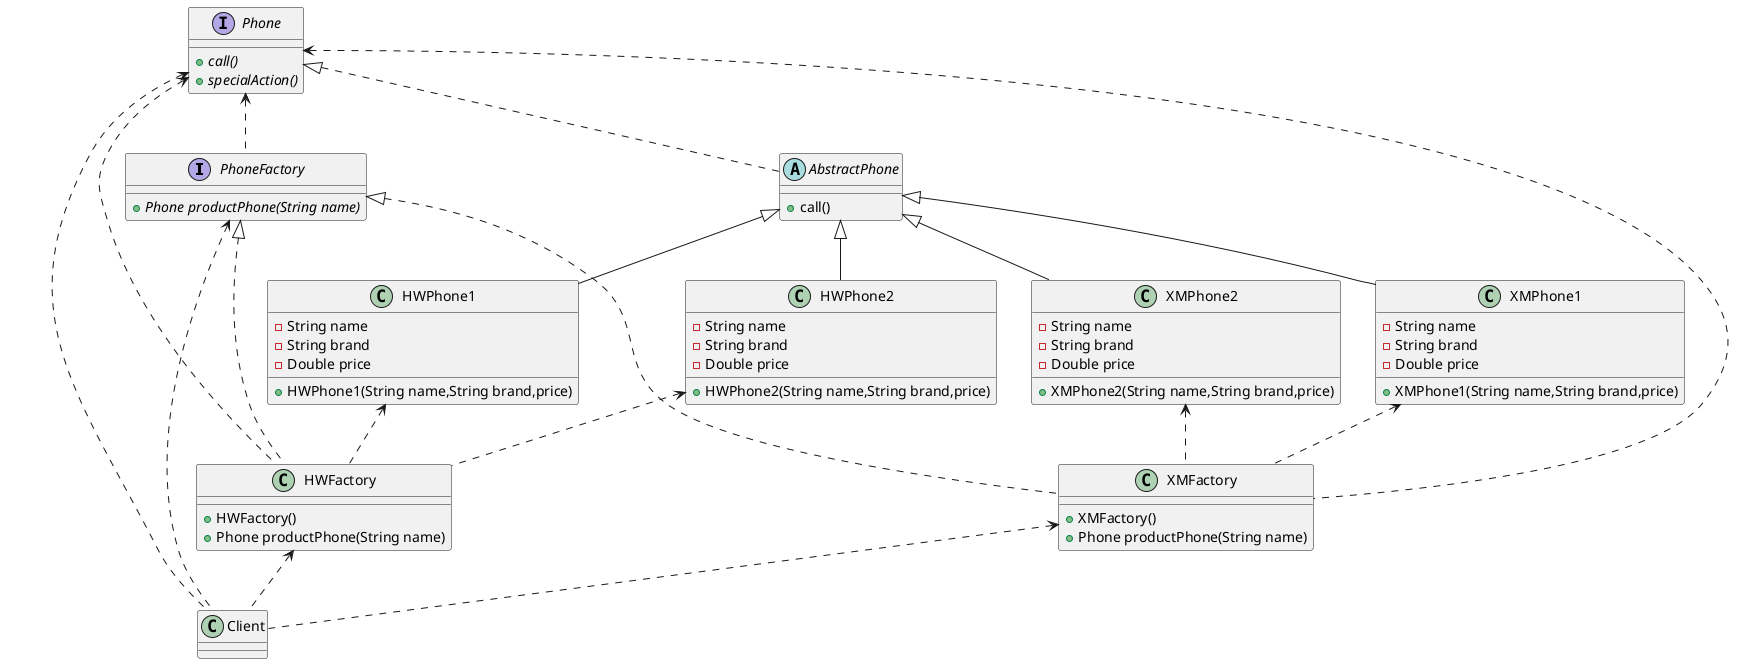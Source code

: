 @startuml

interface PhoneFactory{
    {abstract} {method} + Phone productPhone(String name)
}
interface Phone{
     {abstract} {method} + call()
     {abstract} {method} + specialAction()
}

abstract class AbstractPhone{
     {method} + call()
}
class HWPhone1{
    {field} - String name
    {field} - String brand
    {field} - Double price
    {method} + HWPhone1(String name,String brand,price)
}
class HWPhone2{
    {field} - String name
    {field} - String brand
    {field} - Double price
    {method} + HWPhone2(String name,String brand,price)
}
class XMPhone1{
    {field} - String name
    {field} - String brand
    {field} - Double price
    {method} + XMPhone1(String name,String brand,price)
}
class XMPhone2{
    {field} - String name
    {field} - String brand
    {field} - Double price
    {method} + XMPhone2(String name,String brand,price)
}

class HWFactory{
    {method} + HWFactory()
    {method} + Phone productPhone(String name)
}
class XMFactory{
    {method} + XMFactory()
    {method} + Phone productPhone(String name)
}

class Client

PhoneFactory <|.. HWFactory
PhoneFactory <|.. XMFactory
Phone <.. PhoneFactory
Phone <.. HWFactory
Phone <.. XMFactory
HWPhone1 <.. HWFactory
HWPhone2 <.. HWFactory
XMPhone1 <.. XMFactory
XMPhone2 <.. XMFactory
Phone <|.. AbstractPhone
AbstractPhone <|-- HWPhone1
AbstractPhone <|-- HWPhone2
AbstractPhone <|-- XMPhone1
AbstractPhone <|-- XMPhone2

HWFactory <.. Client
XMFactory <.. Client
Phone <.. Client
PhoneFactory <.. Client

@enduml